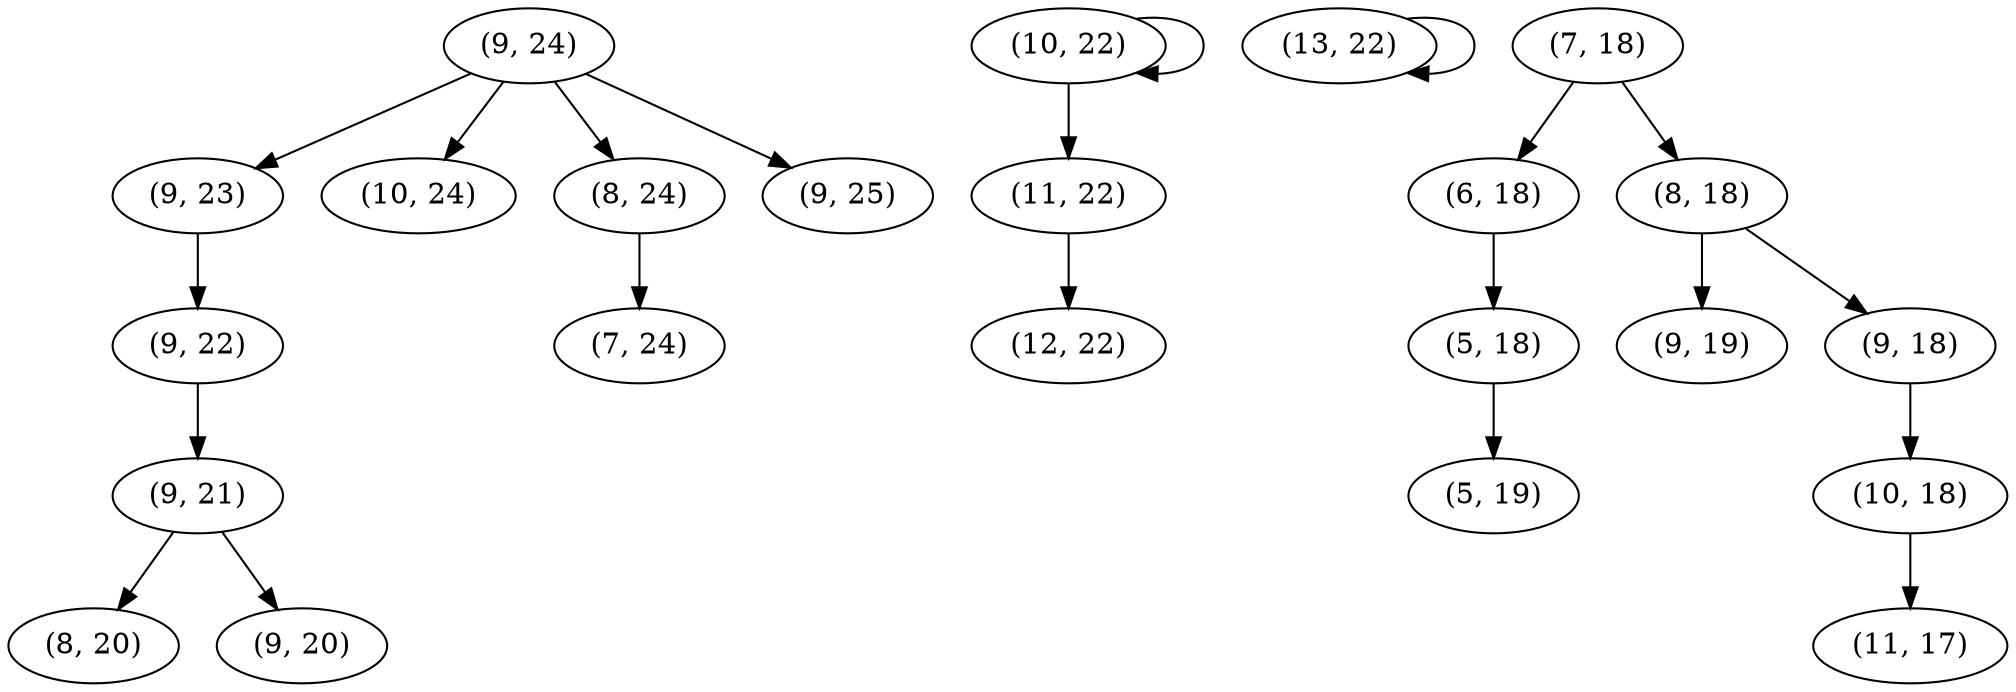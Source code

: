 digraph G {
    "(9, 24)" -> "(9, 23)";
    "(10, 22)" -> "(10, 22)";
    "(10, 22)" -> "(11, 22)";
    "(9, 24)" -> "(10, 24)";
    "(9, 24)" -> "(8, 24)";
    "(8, 24)" -> "(7, 24)";
    "(9, 23)" -> "(9, 22)";
    "(9, 22)" -> "(9, 21)";
    "(11, 22)" -> "(12, 22)";
    "(9, 21)" -> "(8, 20)";
    "(13, 22)" -> "(13, 22)";
    "(9, 24)" -> "(9, 25)";
    "(9, 21)" -> "(9, 20)";
    "(7, 18)" -> "(6, 18)";
    "(7, 18)" -> "(8, 18)";
    "(6, 18)" -> "(5, 18)";
    "(8, 18)" -> "(9, 19)";
    "(8, 18)" -> "(9, 18)";
    "(9, 18)" -> "(10, 18)";
    "(10, 18)" -> "(11, 17)";
    "(5, 18)" -> "(5, 19)";
}
